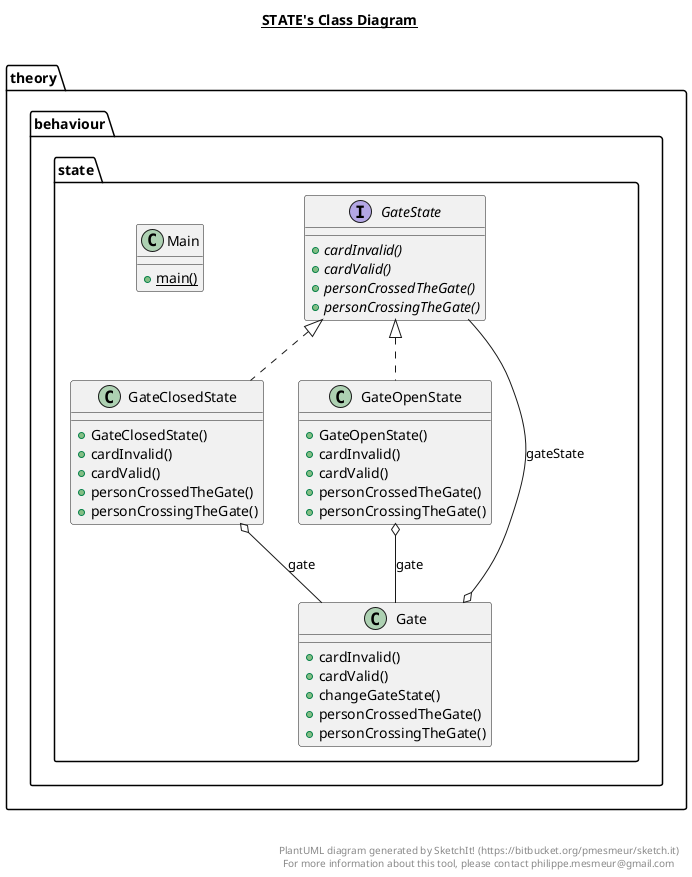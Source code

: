 @startuml

title __STATE's Class Diagram__\n

  namespace theory.behaviour.state {
    class theory.behaviour.state.Gate {
        + cardInvalid()
        + cardValid()
        + changeGateState()
        + personCrossedTheGate()
        + personCrossingTheGate()
    }
  }
  

  namespace theory.behaviour.state {
    class theory.behaviour.state.GateClosedState {
        + GateClosedState()
        + cardInvalid()
        + cardValid()
        + personCrossedTheGate()
        + personCrossingTheGate()
    }
  }
  

  namespace theory.behaviour.state {
    class theory.behaviour.state.GateOpenState {
        + GateOpenState()
        + cardInvalid()
        + cardValid()
        + personCrossedTheGate()
        + personCrossingTheGate()
    }
  }
  

  namespace theory.behaviour.state {
    interface theory.behaviour.state.GateState {
        {abstract} + cardInvalid()
        {abstract} + cardValid()
        {abstract} + personCrossedTheGate()
        {abstract} + personCrossingTheGate()
    }
  }
  

  namespace theory.behaviour.state {
    class theory.behaviour.state.Main {
        {static} + main()
    }
  }
  

  theory.behaviour.state.Gate o-- theory.behaviour.state.GateState : gateState
  theory.behaviour.state.GateClosedState .up.|> theory.behaviour.state.GateState
  theory.behaviour.state.GateClosedState o-- theory.behaviour.state.Gate : gate
  theory.behaviour.state.GateOpenState .up.|> theory.behaviour.state.GateState
  theory.behaviour.state.GateOpenState o-- theory.behaviour.state.Gate : gate


right footer


PlantUML diagram generated by SketchIt! (https://bitbucket.org/pmesmeur/sketch.it)
For more information about this tool, please contact philippe.mesmeur@gmail.com
endfooter

@enduml
